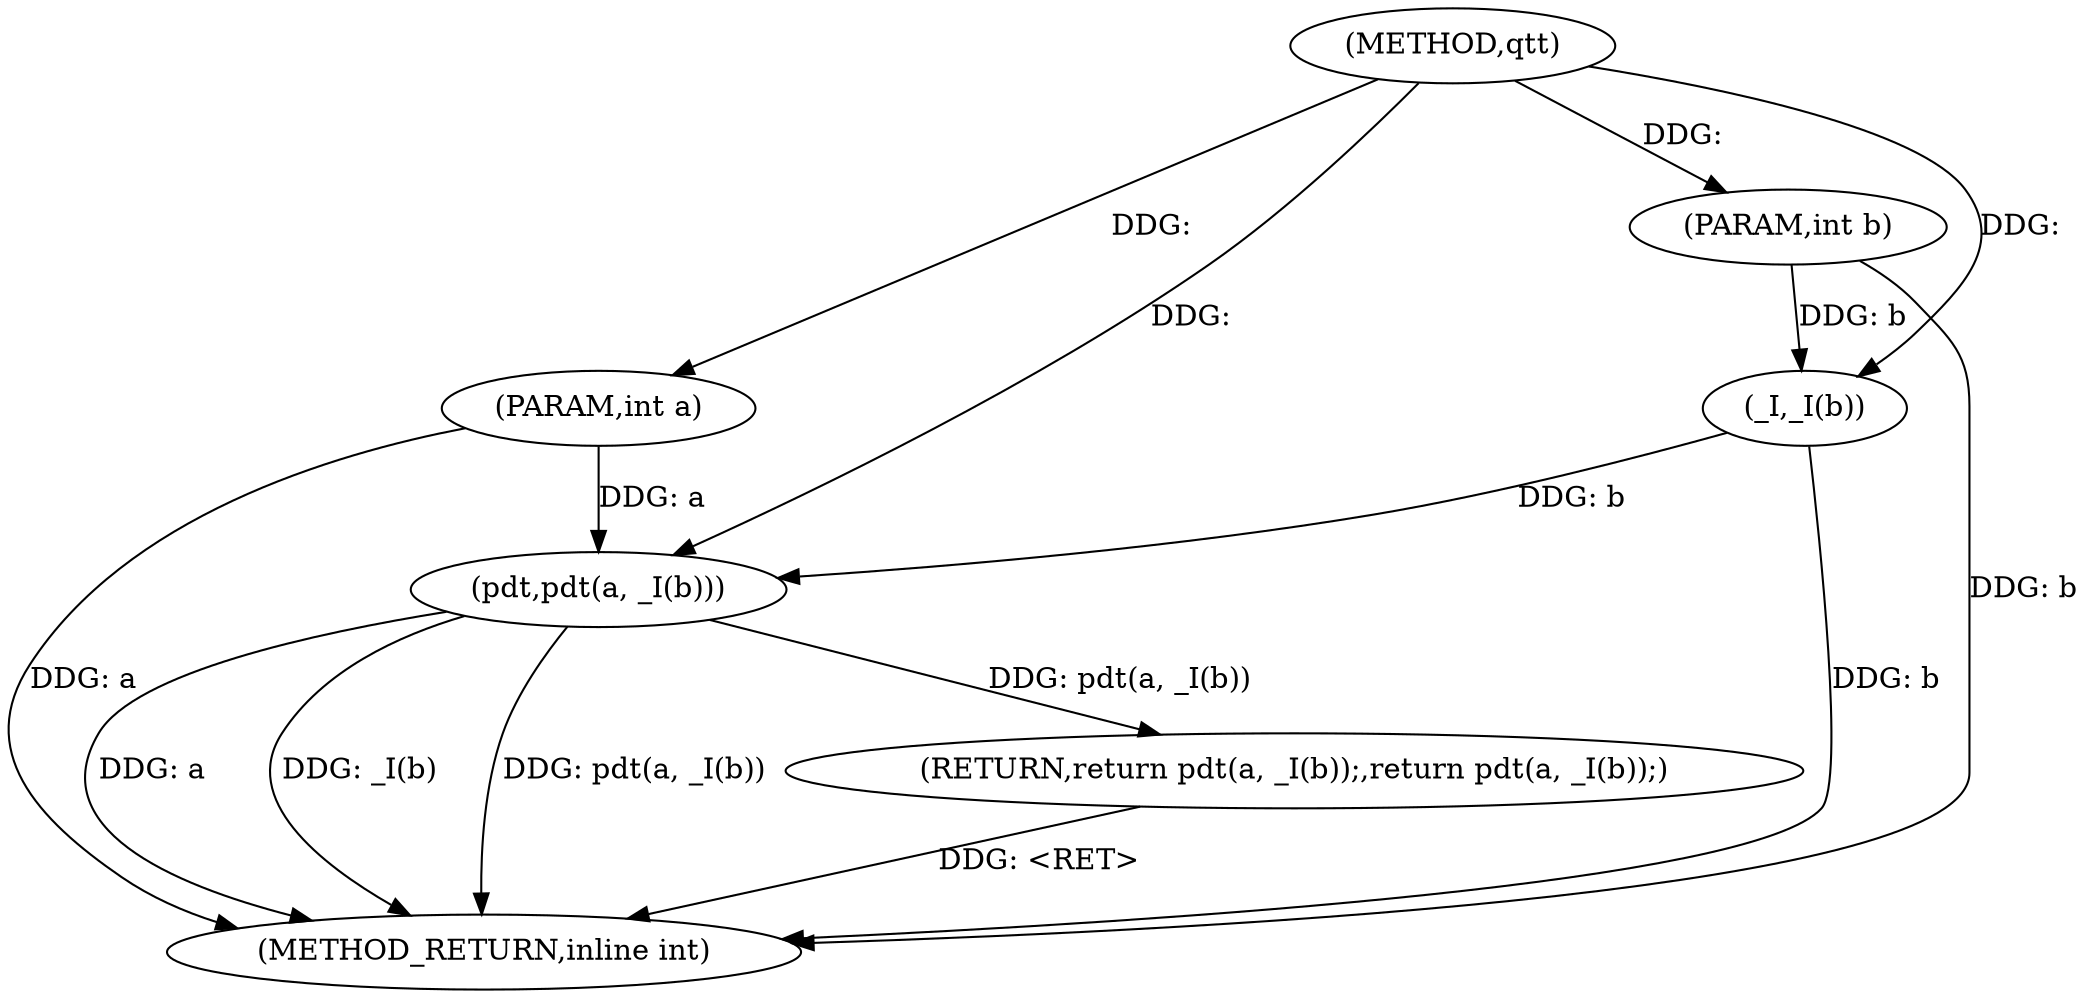 digraph "qtt" {  
"1002304" [label = "(METHOD,qtt)" ]
"1002313" [label = "(METHOD_RETURN,inline int)" ]
"1002305" [label = "(PARAM,int a)" ]
"1002306" [label = "(PARAM,int b)" ]
"1002308" [label = "(RETURN,return pdt(a, _I(b));,return pdt(a, _I(b));)" ]
"1002309" [label = "(pdt,pdt(a, _I(b)))" ]
"1002311" [label = "(_I,_I(b))" ]
  "1002308" -> "1002313"  [ label = "DDG: <RET>"] 
  "1002305" -> "1002313"  [ label = "DDG: a"] 
  "1002306" -> "1002313"  [ label = "DDG: b"] 
  "1002309" -> "1002313"  [ label = "DDG: a"] 
  "1002311" -> "1002313"  [ label = "DDG: b"] 
  "1002309" -> "1002313"  [ label = "DDG: _I(b)"] 
  "1002309" -> "1002313"  [ label = "DDG: pdt(a, _I(b))"] 
  "1002304" -> "1002305"  [ label = "DDG: "] 
  "1002304" -> "1002306"  [ label = "DDG: "] 
  "1002309" -> "1002308"  [ label = "DDG: pdt(a, _I(b))"] 
  "1002305" -> "1002309"  [ label = "DDG: a"] 
  "1002304" -> "1002309"  [ label = "DDG: "] 
  "1002311" -> "1002309"  [ label = "DDG: b"] 
  "1002306" -> "1002311"  [ label = "DDG: b"] 
  "1002304" -> "1002311"  [ label = "DDG: "] 
}
